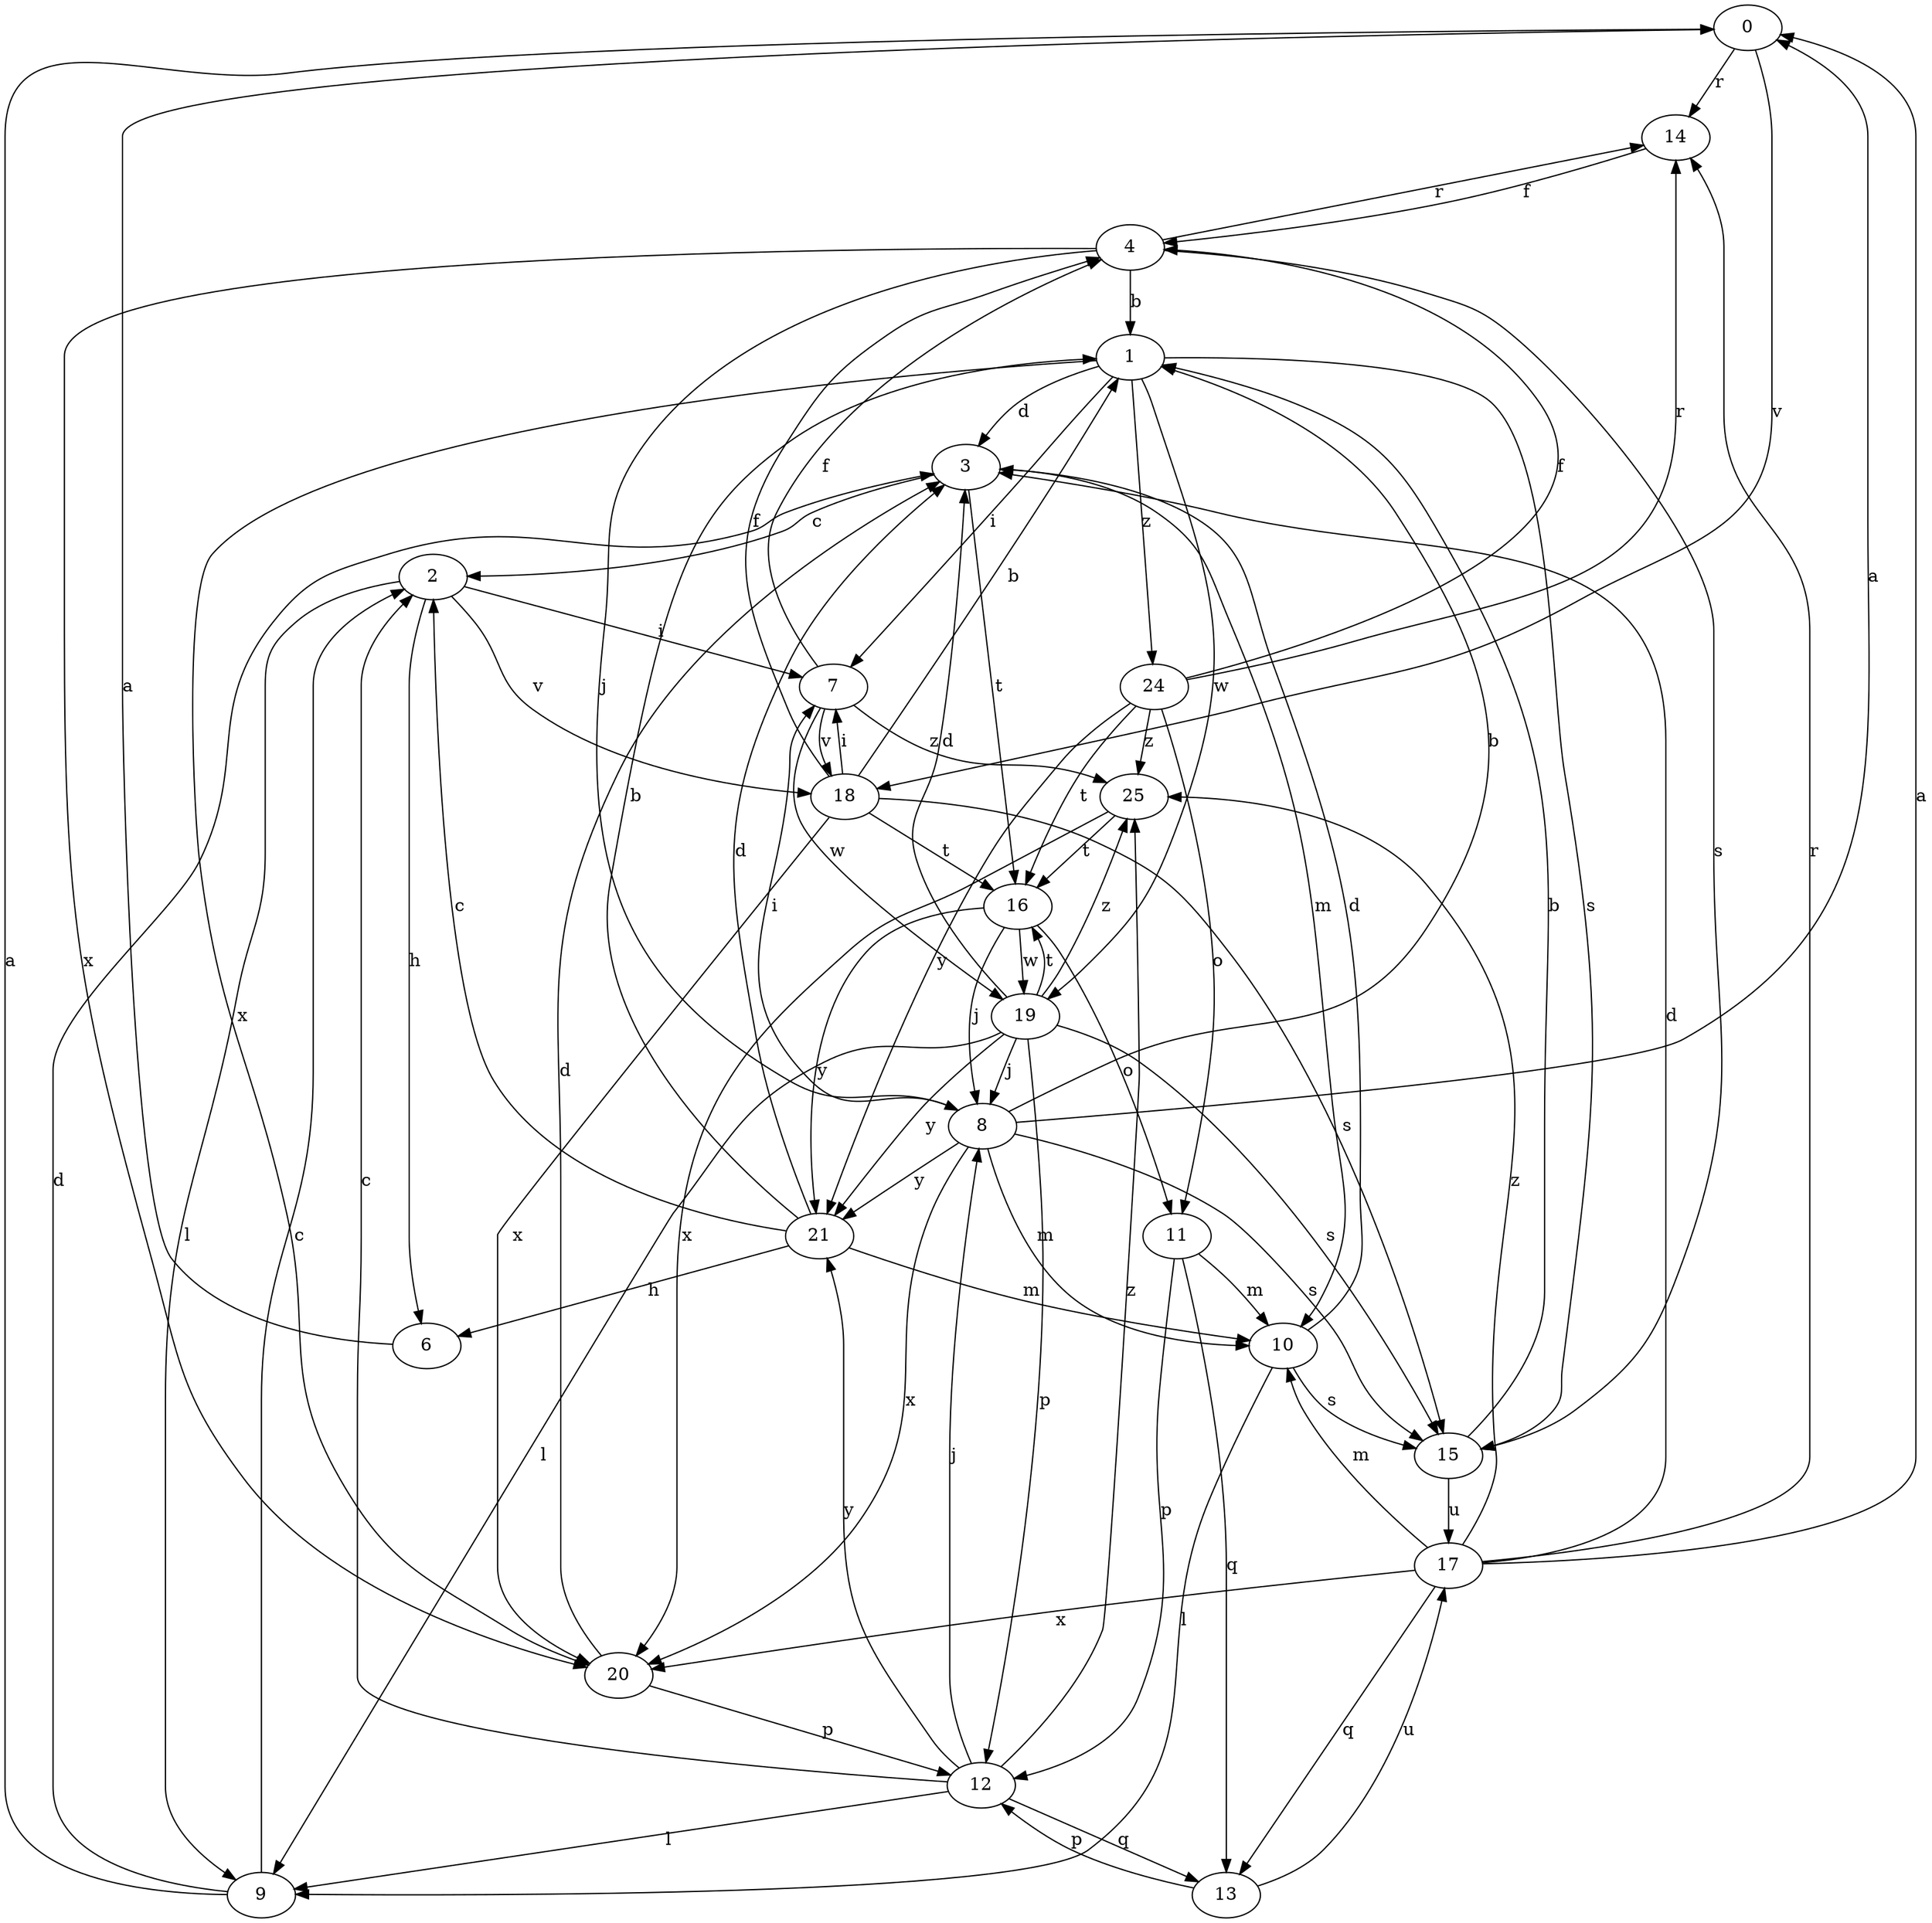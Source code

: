 strict digraph  {
0;
1;
2;
3;
4;
6;
7;
8;
9;
10;
11;
12;
13;
14;
15;
16;
17;
18;
19;
20;
21;
24;
25;
0 -> 14  [label=r];
0 -> 18  [label=v];
1 -> 3  [label=d];
1 -> 7  [label=i];
1 -> 15  [label=s];
1 -> 19  [label=w];
1 -> 20  [label=x];
1 -> 24  [label=z];
2 -> 6  [label=h];
2 -> 7  [label=i];
2 -> 9  [label=l];
2 -> 18  [label=v];
3 -> 2  [label=c];
3 -> 10  [label=m];
3 -> 16  [label=t];
4 -> 1  [label=b];
4 -> 8  [label=j];
4 -> 14  [label=r];
4 -> 15  [label=s];
4 -> 20  [label=x];
6 -> 0  [label=a];
7 -> 4  [label=f];
7 -> 18  [label=v];
7 -> 19  [label=w];
7 -> 25  [label=z];
8 -> 0  [label=a];
8 -> 1  [label=b];
8 -> 7  [label=i];
8 -> 10  [label=m];
8 -> 15  [label=s];
8 -> 20  [label=x];
8 -> 21  [label=y];
9 -> 0  [label=a];
9 -> 2  [label=c];
9 -> 3  [label=d];
10 -> 3  [label=d];
10 -> 9  [label=l];
10 -> 15  [label=s];
11 -> 10  [label=m];
11 -> 12  [label=p];
11 -> 13  [label=q];
12 -> 2  [label=c];
12 -> 8  [label=j];
12 -> 9  [label=l];
12 -> 13  [label=q];
12 -> 21  [label=y];
12 -> 25  [label=z];
13 -> 12  [label=p];
13 -> 17  [label=u];
14 -> 4  [label=f];
15 -> 1  [label=b];
15 -> 17  [label=u];
16 -> 8  [label=j];
16 -> 11  [label=o];
16 -> 19  [label=w];
16 -> 21  [label=y];
17 -> 0  [label=a];
17 -> 3  [label=d];
17 -> 10  [label=m];
17 -> 13  [label=q];
17 -> 14  [label=r];
17 -> 20  [label=x];
17 -> 25  [label=z];
18 -> 1  [label=b];
18 -> 4  [label=f];
18 -> 7  [label=i];
18 -> 15  [label=s];
18 -> 16  [label=t];
18 -> 20  [label=x];
19 -> 3  [label=d];
19 -> 8  [label=j];
19 -> 9  [label=l];
19 -> 12  [label=p];
19 -> 15  [label=s];
19 -> 16  [label=t];
19 -> 21  [label=y];
19 -> 25  [label=z];
20 -> 3  [label=d];
20 -> 12  [label=p];
21 -> 1  [label=b];
21 -> 2  [label=c];
21 -> 3  [label=d];
21 -> 6  [label=h];
21 -> 10  [label=m];
24 -> 4  [label=f];
24 -> 11  [label=o];
24 -> 14  [label=r];
24 -> 16  [label=t];
24 -> 21  [label=y];
24 -> 25  [label=z];
25 -> 16  [label=t];
25 -> 20  [label=x];
}
